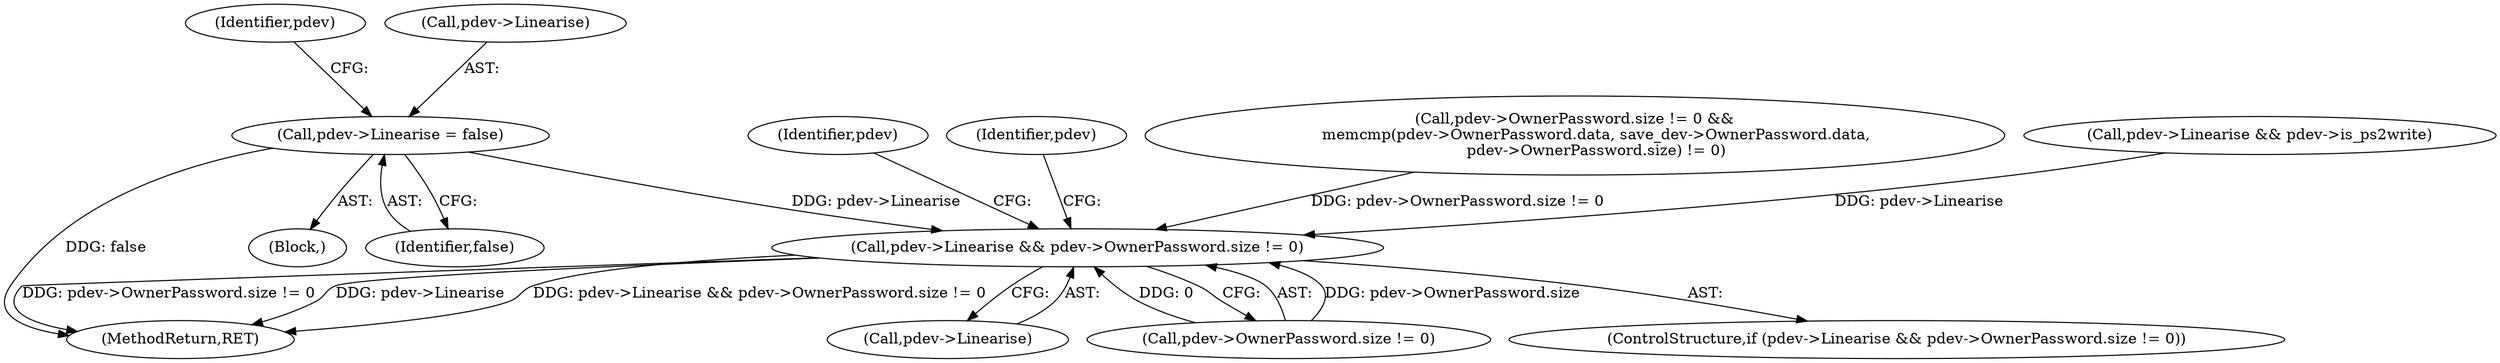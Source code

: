 digraph "0_ghostscript_c3476dde7743761a4e1d39a631716199b696b880@pointer" {
"1001443" [label="(Call,pdev->Linearise = false)"];
"1001449" [label="(Call,pdev->Linearise && pdev->OwnerPassword.size != 0)"];
"1001443" [label="(Call,pdev->Linearise = false)"];
"1001450" [label="(Call,pdev->Linearise)"];
"1001549" [label="(MethodReturn,RET)"];
"1001463" [label="(Identifier,pdev)"];
"1001473" [label="(Identifier,pdev)"];
"1001378" [label="(Call,pdev->OwnerPassword.size != 0 &&\n         memcmp(pdev->OwnerPassword.data, save_dev->OwnerPassword.data,\n         pdev->OwnerPassword.size) != 0)"];
"1001449" [label="(Call,pdev->Linearise && pdev->OwnerPassword.size != 0)"];
"1001453" [label="(Call,pdev->OwnerPassword.size != 0)"];
"1001430" [label="(Call,pdev->Linearise && pdev->is_ps2write)"];
"1001451" [label="(Identifier,pdev)"];
"1001447" [label="(Identifier,false)"];
"1001448" [label="(ControlStructure,if (pdev->Linearise && pdev->OwnerPassword.size != 0))"];
"1001444" [label="(Call,pdev->Linearise)"];
"1001437" [label="(Block,)"];
"1001443" -> "1001437"  [label="AST: "];
"1001443" -> "1001447"  [label="CFG: "];
"1001444" -> "1001443"  [label="AST: "];
"1001447" -> "1001443"  [label="AST: "];
"1001451" -> "1001443"  [label="CFG: "];
"1001443" -> "1001549"  [label="DDG: false"];
"1001443" -> "1001449"  [label="DDG: pdev->Linearise"];
"1001449" -> "1001448"  [label="AST: "];
"1001449" -> "1001450"  [label="CFG: "];
"1001449" -> "1001453"  [label="CFG: "];
"1001450" -> "1001449"  [label="AST: "];
"1001453" -> "1001449"  [label="AST: "];
"1001463" -> "1001449"  [label="CFG: "];
"1001473" -> "1001449"  [label="CFG: "];
"1001449" -> "1001549"  [label="DDG: pdev->Linearise && pdev->OwnerPassword.size != 0"];
"1001449" -> "1001549"  [label="DDG: pdev->OwnerPassword.size != 0"];
"1001449" -> "1001549"  [label="DDG: pdev->Linearise"];
"1001430" -> "1001449"  [label="DDG: pdev->Linearise"];
"1001378" -> "1001449"  [label="DDG: pdev->OwnerPassword.size != 0"];
"1001453" -> "1001449"  [label="DDG: pdev->OwnerPassword.size"];
"1001453" -> "1001449"  [label="DDG: 0"];
}
